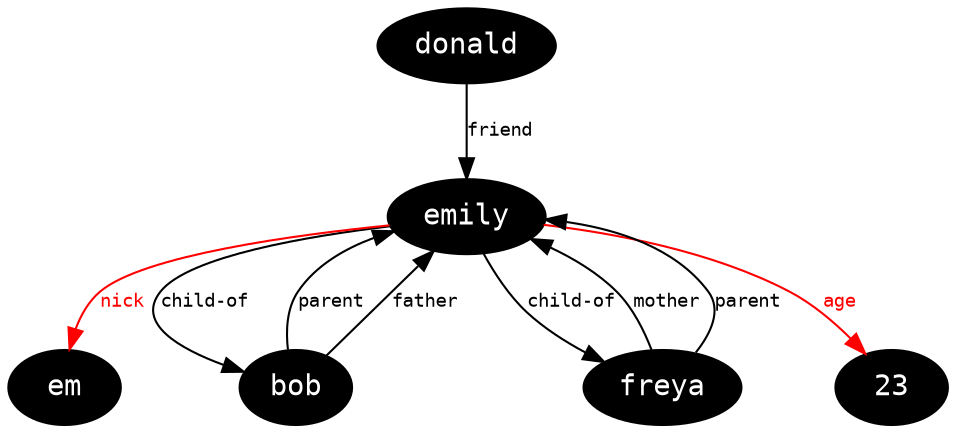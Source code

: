 digraph G {
node[color="black",style="filled",fontname="Inconsolata",fontcolor="white"];
edge[fontname="Inconsolata",fontsize="9"];
"emily" -> "bob" [label="child-of"];
"emily" -> "freya" [label="child-of"];
"donald" -> "emily" [label="friend"];
"freya" -> "emily" [label="mother"];
"freya" -> "emily" [label="parent"];
"bob" -> "emily" [label="parent"];
"bob" -> "emily" [label="father"];

edge[fontname="Inconsolata",fontsize="9",color=red,fontcolor=red];
"emily" -> "em" [label="nick"];
"emily" -> "23" [label="age"];
}